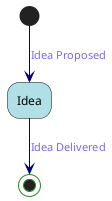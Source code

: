 @startuml Format Process

skinparam activity {
    BackgroundColor PowderBlue
    ArrowColor Navy
    ArrowFontColor MediumSlateBlue
    EndColor ForestGreen
}

(*) -->[Idea Proposed] Idea

Idea -->[Idea Delivered] (*)

@enduml